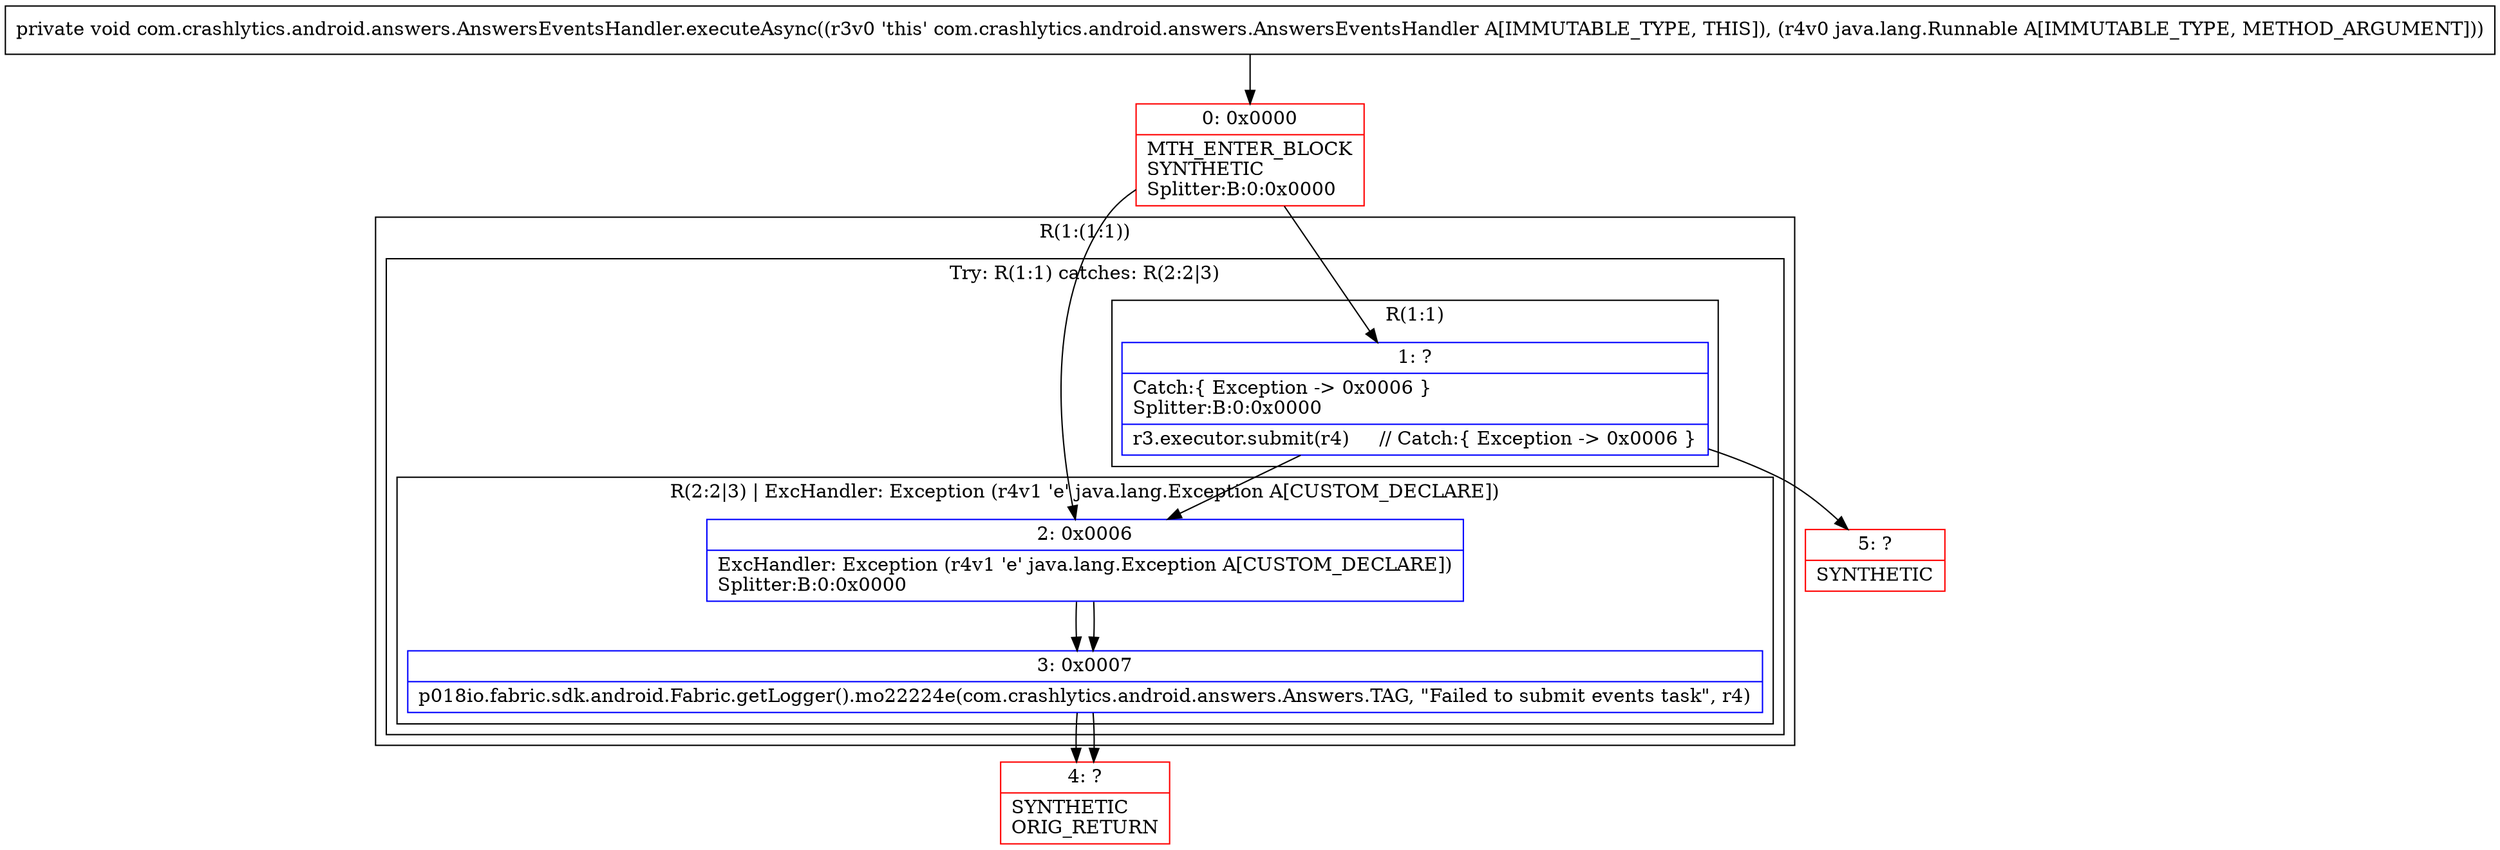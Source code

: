 digraph "CFG forcom.crashlytics.android.answers.AnswersEventsHandler.executeAsync(Ljava\/lang\/Runnable;)V" {
subgraph cluster_Region_1615391537 {
label = "R(1:(1:1))";
node [shape=record,color=blue];
subgraph cluster_TryCatchRegion_224653795 {
label = "Try: R(1:1) catches: R(2:2|3)";
node [shape=record,color=blue];
subgraph cluster_Region_2019479589 {
label = "R(1:1)";
node [shape=record,color=blue];
Node_1 [shape=record,label="{1\:\ ?|Catch:\{ Exception \-\> 0x0006 \}\lSplitter:B:0:0x0000\l|r3.executor.submit(r4)     \/\/ Catch:\{ Exception \-\> 0x0006 \}\l}"];
}
subgraph cluster_Region_1322368655 {
label = "R(2:2|3) | ExcHandler: Exception (r4v1 'e' java.lang.Exception A[CUSTOM_DECLARE])\l";
node [shape=record,color=blue];
Node_2 [shape=record,label="{2\:\ 0x0006|ExcHandler: Exception (r4v1 'e' java.lang.Exception A[CUSTOM_DECLARE])\lSplitter:B:0:0x0000\l}"];
Node_3 [shape=record,label="{3\:\ 0x0007|p018io.fabric.sdk.android.Fabric.getLogger().mo22224e(com.crashlytics.android.answers.Answers.TAG, \"Failed to submit events task\", r4)\l}"];
}
}
}
subgraph cluster_Region_1322368655 {
label = "R(2:2|3) | ExcHandler: Exception (r4v1 'e' java.lang.Exception A[CUSTOM_DECLARE])\l";
node [shape=record,color=blue];
Node_2 [shape=record,label="{2\:\ 0x0006|ExcHandler: Exception (r4v1 'e' java.lang.Exception A[CUSTOM_DECLARE])\lSplitter:B:0:0x0000\l}"];
Node_3 [shape=record,label="{3\:\ 0x0007|p018io.fabric.sdk.android.Fabric.getLogger().mo22224e(com.crashlytics.android.answers.Answers.TAG, \"Failed to submit events task\", r4)\l}"];
}
Node_0 [shape=record,color=red,label="{0\:\ 0x0000|MTH_ENTER_BLOCK\lSYNTHETIC\lSplitter:B:0:0x0000\l}"];
Node_4 [shape=record,color=red,label="{4\:\ ?|SYNTHETIC\lORIG_RETURN\l}"];
Node_5 [shape=record,color=red,label="{5\:\ ?|SYNTHETIC\l}"];
MethodNode[shape=record,label="{private void com.crashlytics.android.answers.AnswersEventsHandler.executeAsync((r3v0 'this' com.crashlytics.android.answers.AnswersEventsHandler A[IMMUTABLE_TYPE, THIS]), (r4v0 java.lang.Runnable A[IMMUTABLE_TYPE, METHOD_ARGUMENT])) }"];
MethodNode -> Node_0;
Node_1 -> Node_2;
Node_1 -> Node_5;
Node_2 -> Node_3;
Node_3 -> Node_4;
Node_2 -> Node_3;
Node_3 -> Node_4;
Node_0 -> Node_1;
Node_0 -> Node_2;
}

